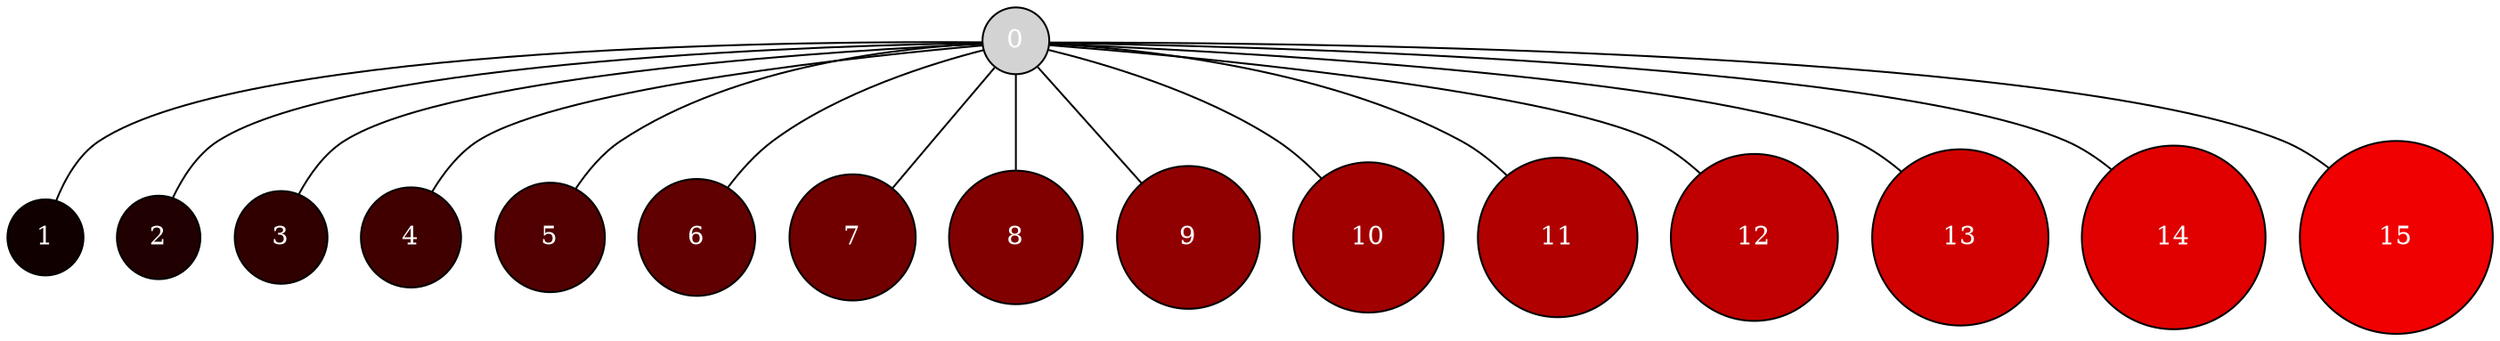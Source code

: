 strict graph "" {
	node [fixedsize=true,
		fontcolor="#FFFFFF",
		shape=circle,
		style=filled
	];
	1	[fillcolor="#100000",
		height=0.5625,
		width=0.5625];
	0 -- 1;
	2	[fillcolor="#200000",
		height=0.625,
		width=0.625];
	0 -- 2;
	3	[fillcolor="#300000",
		height=0.6875,
		width=0.6875];
	0 -- 3;
	4	[fillcolor="#400000",
		height=0.75,
		width=0.75];
	0 -- 4;
	5	[fillcolor="#500000",
		height=0.8125,
		width=0.8125];
	0 -- 5;
	6	[fillcolor="#600000",
		height=0.875,
		width=0.875];
	0 -- 6;
	7	[fillcolor="#700000",
		height=0.9375,
		width=0.9375];
	0 -- 7;
	8	[fillcolor="#800000",
		height=1.0,
		width=1.0];
	0 -- 8;
	9	[fillcolor="#900000",
		height=1.0625,
		width=1.0625];
	0 -- 9;
	10	[fillcolor="#a00000",
		height=1.125,
		width=1.125];
	0 -- 10;
	11	[fillcolor="#b00000",
		height=1.1875,
		width=1.1875];
	0 -- 11;
	12	[fillcolor="#c00000",
		height=1.25,
		width=1.25];
	0 -- 12;
	13	[fillcolor="#d00000",
		height=1.3125,
		width=1.3125];
	0 -- 13;
	14	[fillcolor="#e00000",
		height=1.375,
		width=1.375];
	0 -- 14;
	15	[fillcolor="#f00000",
		height=1.4375,
		width=1.4375];
	0 -- 15;
}
